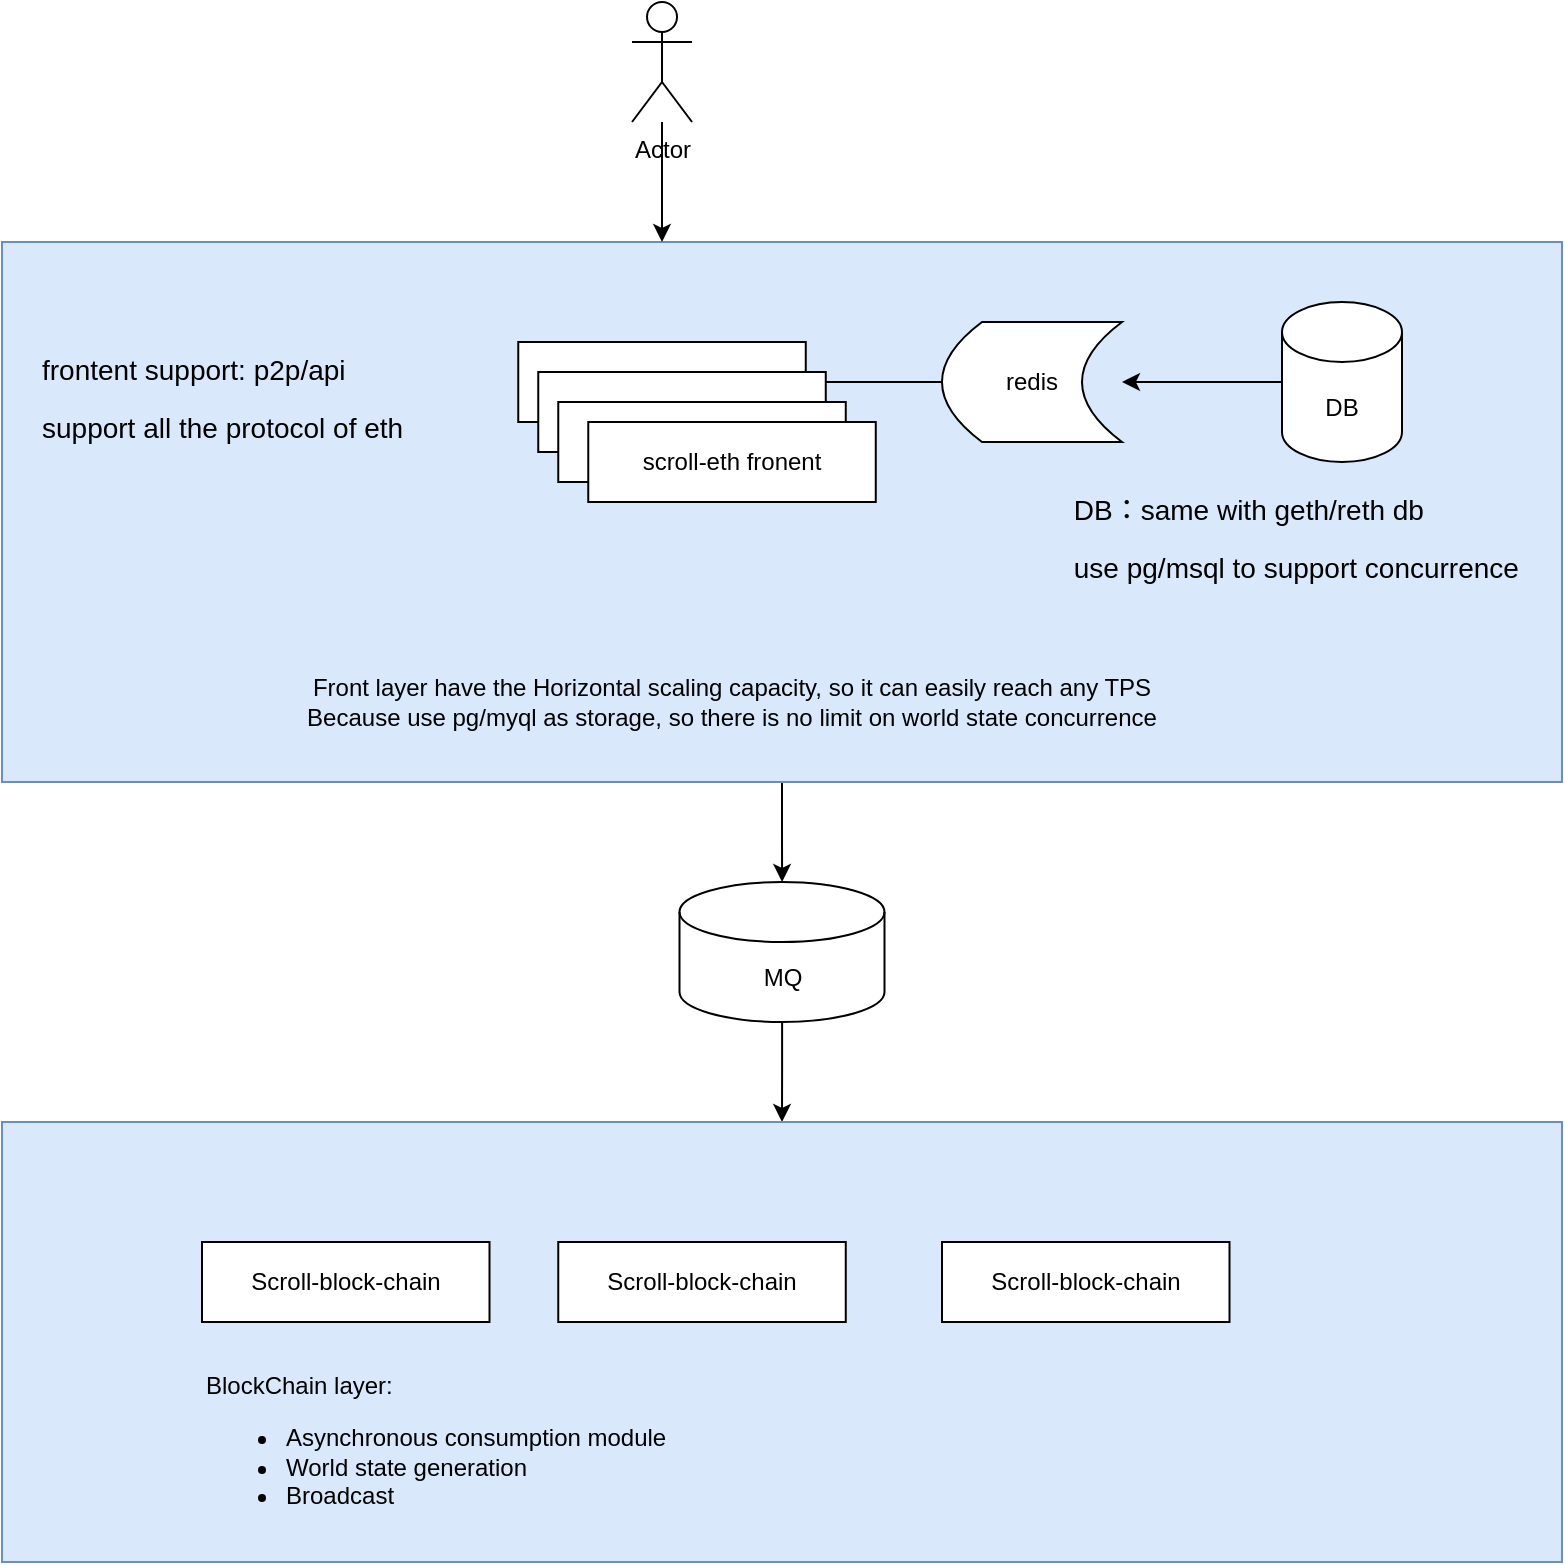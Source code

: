 <mxfile version="25.0.3">
  <diagram name="Page-1" id="jrc66KedYIz5Gp7OFV4F">
    <mxGraphModel dx="1687" dy="924" grid="1" gridSize="10" guides="1" tooltips="1" connect="1" arrows="1" fold="1" page="1" pageScale="1" pageWidth="827" pageHeight="1169" math="0" shadow="0">
      <root>
        <mxCell id="0" />
        <mxCell id="1" parent="0" />
        <mxCell id="CKIJ8i795fiiPhjMI_jK-25" style="edgeStyle=orthogonalEdgeStyle;rounded=0;orthogonalLoop=1;jettySize=auto;html=1;" edge="1" parent="1" source="CKIJ8i795fiiPhjMI_jK-16" target="CKIJ8i795fiiPhjMI_jK-24">
          <mxGeometry relative="1" as="geometry" />
        </mxCell>
        <mxCell id="CKIJ8i795fiiPhjMI_jK-16" value="" style="rounded=0;whiteSpace=wrap;html=1;fillColor=#dae8fc;strokeColor=#6c8ebf;" vertex="1" parent="1">
          <mxGeometry x="40" y="340" width="780" height="270" as="geometry" />
        </mxCell>
        <mxCell id="CKIJ8i795fiiPhjMI_jK-1" value="scroll-eth fronent" style="rounded=0;whiteSpace=wrap;html=1;" vertex="1" parent="1">
          <mxGeometry x="298.13" y="390" width="143.75" height="40" as="geometry" />
        </mxCell>
        <mxCell id="CKIJ8i795fiiPhjMI_jK-3" style="edgeStyle=orthogonalEdgeStyle;rounded=0;orthogonalLoop=1;jettySize=auto;html=1;" edge="1" parent="1" source="CKIJ8i795fiiPhjMI_jK-2">
          <mxGeometry relative="1" as="geometry">
            <mxPoint x="370" y="340" as="targetPoint" />
          </mxGeometry>
        </mxCell>
        <mxCell id="CKIJ8i795fiiPhjMI_jK-2" value="Actor" style="shape=umlActor;verticalLabelPosition=bottom;verticalAlign=top;html=1;outlineConnect=0;" vertex="1" parent="1">
          <mxGeometry x="355.01" y="220" width="30" height="60" as="geometry" />
        </mxCell>
        <mxCell id="CKIJ8i795fiiPhjMI_jK-15" style="edgeStyle=orthogonalEdgeStyle;rounded=0;orthogonalLoop=1;jettySize=auto;html=1;" edge="1" parent="1" source="CKIJ8i795fiiPhjMI_jK-7" target="CKIJ8i795fiiPhjMI_jK-13">
          <mxGeometry relative="1" as="geometry" />
        </mxCell>
        <mxCell id="CKIJ8i795fiiPhjMI_jK-7" value="DB" style="shape=cylinder3;whiteSpace=wrap;html=1;boundedLbl=1;backgroundOutline=1;size=15;" vertex="1" parent="1">
          <mxGeometry x="680" y="370" width="60" height="80" as="geometry" />
        </mxCell>
        <mxCell id="CKIJ8i795fiiPhjMI_jK-9" value="&lt;h1 style=&quot;margin-top: 0px;&quot;&gt;&lt;span style=&quot;font-weight: normal;&quot;&gt;&lt;font style=&quot;font-size: 14px;&quot;&gt;&amp;nbsp;DB：same with geth/reth db&lt;br&gt;&amp;nbsp;use pg/msql to support&amp;nbsp;concurrence&lt;/font&gt;&lt;/span&gt;&lt;/h1&gt;" style="text;html=1;whiteSpace=wrap;overflow=hidden;rounded=0;" vertex="1" parent="1">
          <mxGeometry x="570" y="450" width="240" height="90" as="geometry" />
        </mxCell>
        <mxCell id="CKIJ8i795fiiPhjMI_jK-10" value="&lt;h1 style=&quot;margin-top: 0px;&quot;&gt;&lt;span style=&quot;font-size: 14px; font-weight: 400;&quot;&gt;frontent support: p2p/api&lt;br&gt;support all the protocol of eth&lt;/span&gt;&lt;/h1&gt;" style="text;html=1;whiteSpace=wrap;overflow=hidden;rounded=0;" vertex="1" parent="1">
          <mxGeometry x="58.13" y="380" width="201.87" height="90" as="geometry" />
        </mxCell>
        <mxCell id="CKIJ8i795fiiPhjMI_jK-14" style="edgeStyle=orthogonalEdgeStyle;rounded=0;orthogonalLoop=1;jettySize=auto;html=1;entryX=1;entryY=0.5;entryDx=0;entryDy=0;" edge="1" parent="1" source="CKIJ8i795fiiPhjMI_jK-13" target="CKIJ8i795fiiPhjMI_jK-1">
          <mxGeometry relative="1" as="geometry" />
        </mxCell>
        <mxCell id="CKIJ8i795fiiPhjMI_jK-13" value="redis" style="shape=dataStorage;whiteSpace=wrap;html=1;fixedSize=1;" vertex="1" parent="1">
          <mxGeometry x="510" y="380" width="90" height="60" as="geometry" />
        </mxCell>
        <mxCell id="CKIJ8i795fiiPhjMI_jK-18" value="Front layer have the&amp;nbsp;Horizontal scaling capacity, so it can easily reach any TPS&lt;br&gt;Because use pg/myql as storage, so there is no limit on world state concurrence" style="text;html=1;align=center;verticalAlign=middle;whiteSpace=wrap;rounded=0;" vertex="1" parent="1">
          <mxGeometry x="160.01" y="555" width="490" height="30" as="geometry" />
        </mxCell>
        <mxCell id="CKIJ8i795fiiPhjMI_jK-19" value="scroll-eth fronent" style="rounded=0;whiteSpace=wrap;html=1;" vertex="1" parent="1">
          <mxGeometry x="308.13" y="405" width="143.75" height="40" as="geometry" />
        </mxCell>
        <mxCell id="CKIJ8i795fiiPhjMI_jK-20" value="scroll-eth fronent" style="rounded=0;whiteSpace=wrap;html=1;" vertex="1" parent="1">
          <mxGeometry x="318.13" y="420" width="143.75" height="40" as="geometry" />
        </mxCell>
        <mxCell id="CKIJ8i795fiiPhjMI_jK-21" value="scroll-eth fronent" style="rounded=0;whiteSpace=wrap;html=1;" vertex="1" parent="1">
          <mxGeometry x="333.13" y="430" width="143.75" height="40" as="geometry" />
        </mxCell>
        <mxCell id="CKIJ8i795fiiPhjMI_jK-29" style="edgeStyle=orthogonalEdgeStyle;rounded=0;orthogonalLoop=1;jettySize=auto;html=1;entryX=0.5;entryY=0;entryDx=0;entryDy=0;" edge="1" parent="1" source="CKIJ8i795fiiPhjMI_jK-24" target="CKIJ8i795fiiPhjMI_jK-28">
          <mxGeometry relative="1" as="geometry" />
        </mxCell>
        <mxCell id="CKIJ8i795fiiPhjMI_jK-24" value="MQ" style="shape=cylinder3;whiteSpace=wrap;html=1;boundedLbl=1;backgroundOutline=1;size=15;" vertex="1" parent="1">
          <mxGeometry x="378.75" y="660" width="102.5" height="70" as="geometry" />
        </mxCell>
        <mxCell id="CKIJ8i795fiiPhjMI_jK-28" value="" style="rounded=0;whiteSpace=wrap;html=1;fillColor=#dae8fc;strokeColor=#6c8ebf;" vertex="1" parent="1">
          <mxGeometry x="40" y="780" width="780" height="220" as="geometry" />
        </mxCell>
        <mxCell id="CKIJ8i795fiiPhjMI_jK-30" value="Scroll-block-chain" style="rounded=0;whiteSpace=wrap;html=1;" vertex="1" parent="1">
          <mxGeometry x="140" y="840" width="143.75" height="40" as="geometry" />
        </mxCell>
        <mxCell id="CKIJ8i795fiiPhjMI_jK-31" value="Scroll-block-chain" style="rounded=0;whiteSpace=wrap;html=1;" vertex="1" parent="1">
          <mxGeometry x="318.13" y="840" width="143.75" height="40" as="geometry" />
        </mxCell>
        <mxCell id="CKIJ8i795fiiPhjMI_jK-32" value="Scroll-block-chain" style="rounded=0;whiteSpace=wrap;html=1;" vertex="1" parent="1">
          <mxGeometry x="510" y="840" width="143.75" height="40" as="geometry" />
        </mxCell>
        <mxCell id="CKIJ8i795fiiPhjMI_jK-33" value="BlockChain layer:&amp;nbsp;&lt;div&gt;&lt;ul&gt;&lt;li&gt;Asynchronous consumption module&amp;nbsp;&lt;br&gt;&lt;/li&gt;&lt;li&gt;World state generation&lt;/li&gt;&lt;li&gt;Broadcast&lt;/li&gt;&lt;/ul&gt;&lt;/div&gt;" style="text;html=1;align=left;verticalAlign=middle;whiteSpace=wrap;rounded=0;" vertex="1" parent="1">
          <mxGeometry x="140" y="910" width="510" height="70" as="geometry" />
        </mxCell>
      </root>
    </mxGraphModel>
  </diagram>
</mxfile>
